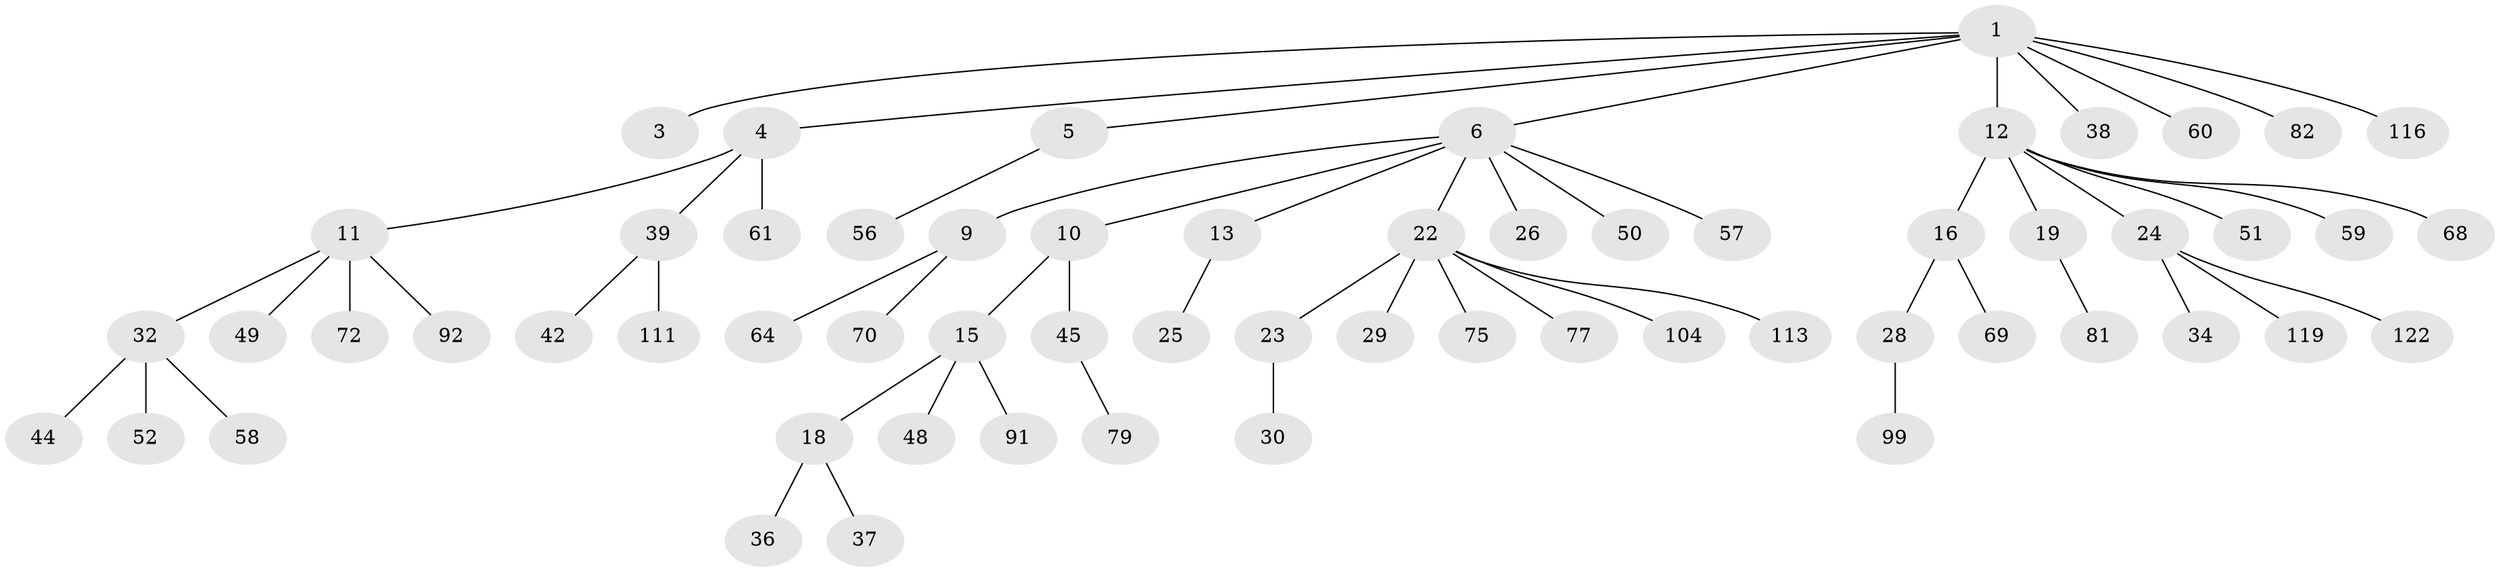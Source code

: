 // original degree distribution, {6: 0.00819672131147541, 5: 0.040983606557377046, 1: 0.5409836065573771, 3: 0.09836065573770492, 4: 0.07377049180327869, 7: 0.02459016393442623, 2: 0.21311475409836064}
// Generated by graph-tools (version 1.1) at 2025/15/03/09/25 04:15:33]
// undirected, 61 vertices, 60 edges
graph export_dot {
graph [start="1"]
  node [color=gray90,style=filled];
  1 [super="+2"];
  3;
  4 [super="+8+20"];
  5 [super="+107+83"];
  6 [super="+21+7"];
  9;
  10 [super="+35"];
  11 [super="+14"];
  12;
  13;
  15;
  16;
  18 [super="+33+43+53"];
  19 [super="+27+71"];
  22;
  23;
  24;
  25 [super="+112"];
  26 [super="+98+31+78+47"];
  28 [super="+46"];
  29 [super="+97"];
  30;
  32;
  34 [super="+109"];
  36;
  37 [super="+108"];
  38;
  39 [super="+55+80+40+41"];
  42 [super="+67"];
  44 [super="+73+102+95+96"];
  45 [super="+94+110+54+65"];
  48 [super="+103+105"];
  49 [super="+66+85"];
  50;
  51;
  52 [super="+62+84"];
  56;
  57 [super="+76"];
  58;
  59;
  60;
  61 [super="+74"];
  64;
  68;
  69;
  70 [super="+88"];
  72;
  75;
  77;
  79;
  81;
  82;
  91;
  92 [super="+118"];
  99;
  104;
  111;
  113;
  116;
  119;
  122;
  1 -- 3;
  1 -- 6;
  1 -- 38;
  1 -- 82;
  1 -- 116;
  1 -- 4;
  1 -- 5;
  1 -- 12;
  1 -- 60;
  4 -- 11;
  4 -- 61;
  4 -- 39;
  5 -- 56;
  6 -- 9;
  6 -- 10;
  6 -- 22;
  6 -- 57;
  6 -- 26;
  6 -- 50;
  6 -- 13;
  9 -- 64;
  9 -- 70;
  10 -- 15;
  10 -- 45;
  11 -- 32;
  11 -- 72;
  11 -- 49;
  11 -- 92;
  12 -- 16;
  12 -- 19;
  12 -- 24;
  12 -- 51;
  12 -- 59;
  12 -- 68;
  13 -- 25;
  15 -- 18;
  15 -- 48;
  15 -- 91;
  16 -- 28;
  16 -- 69;
  18 -- 36;
  18 -- 37;
  19 -- 81;
  22 -- 23;
  22 -- 29;
  22 -- 75;
  22 -- 77;
  22 -- 104;
  22 -- 113;
  23 -- 30;
  24 -- 34;
  24 -- 119;
  24 -- 122;
  28 -- 99;
  32 -- 44;
  32 -- 52;
  32 -- 58;
  39 -- 42;
  39 -- 111;
  45 -- 79;
}
